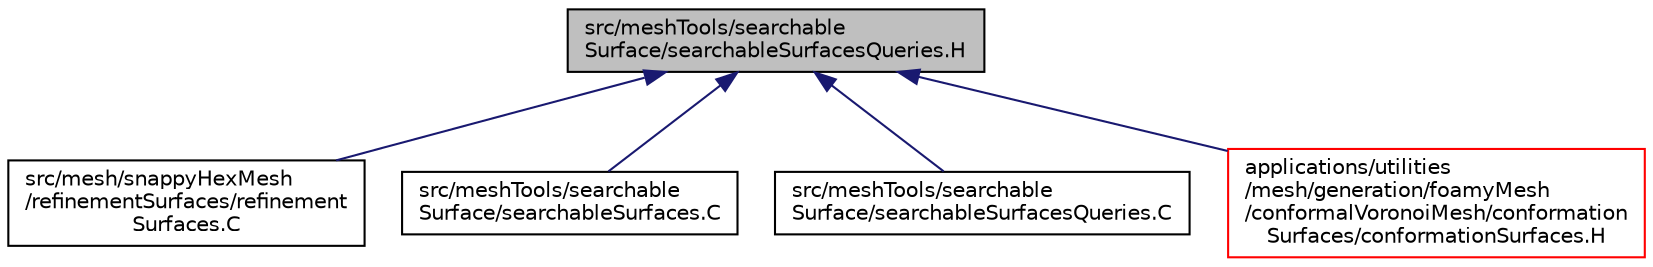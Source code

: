 digraph "src/meshTools/searchableSurface/searchableSurfacesQueries.H"
{
  bgcolor="transparent";
  edge [fontname="Helvetica",fontsize="10",labelfontname="Helvetica",labelfontsize="10"];
  node [fontname="Helvetica",fontsize="10",shape=record];
  Node1 [label="src/meshTools/searchable\lSurface/searchableSurfacesQueries.H",height=0.2,width=0.4,color="black", fillcolor="grey75", style="filled", fontcolor="black"];
  Node1 -> Node2 [dir="back",color="midnightblue",fontsize="10",style="solid",fontname="Helvetica"];
  Node2 [label="src/mesh/snappyHexMesh\l/refinementSurfaces/refinement\lSurfaces.C",height=0.2,width=0.4,color="black",URL="$a07287.html"];
  Node1 -> Node3 [dir="back",color="midnightblue",fontsize="10",style="solid",fontname="Helvetica"];
  Node3 [label="src/meshTools/searchable\lSurface/searchableSurfaces.C",height=0.2,width=0.4,color="black",URL="$a07537.html"];
  Node1 -> Node4 [dir="back",color="midnightblue",fontsize="10",style="solid",fontname="Helvetica"];
  Node4 [label="src/meshTools/searchable\lSurface/searchableSurfacesQueries.C",height=0.2,width=0.4,color="black",URL="$a07539.html"];
  Node1 -> Node5 [dir="back",color="midnightblue",fontsize="10",style="solid",fontname="Helvetica"];
  Node5 [label="applications/utilities\l/mesh/generation/foamyMesh\l/conformalVoronoiMesh/conformation\lSurfaces/conformationSurfaces.H",height=0.2,width=0.4,color="red",URL="$a04207.html"];
}
